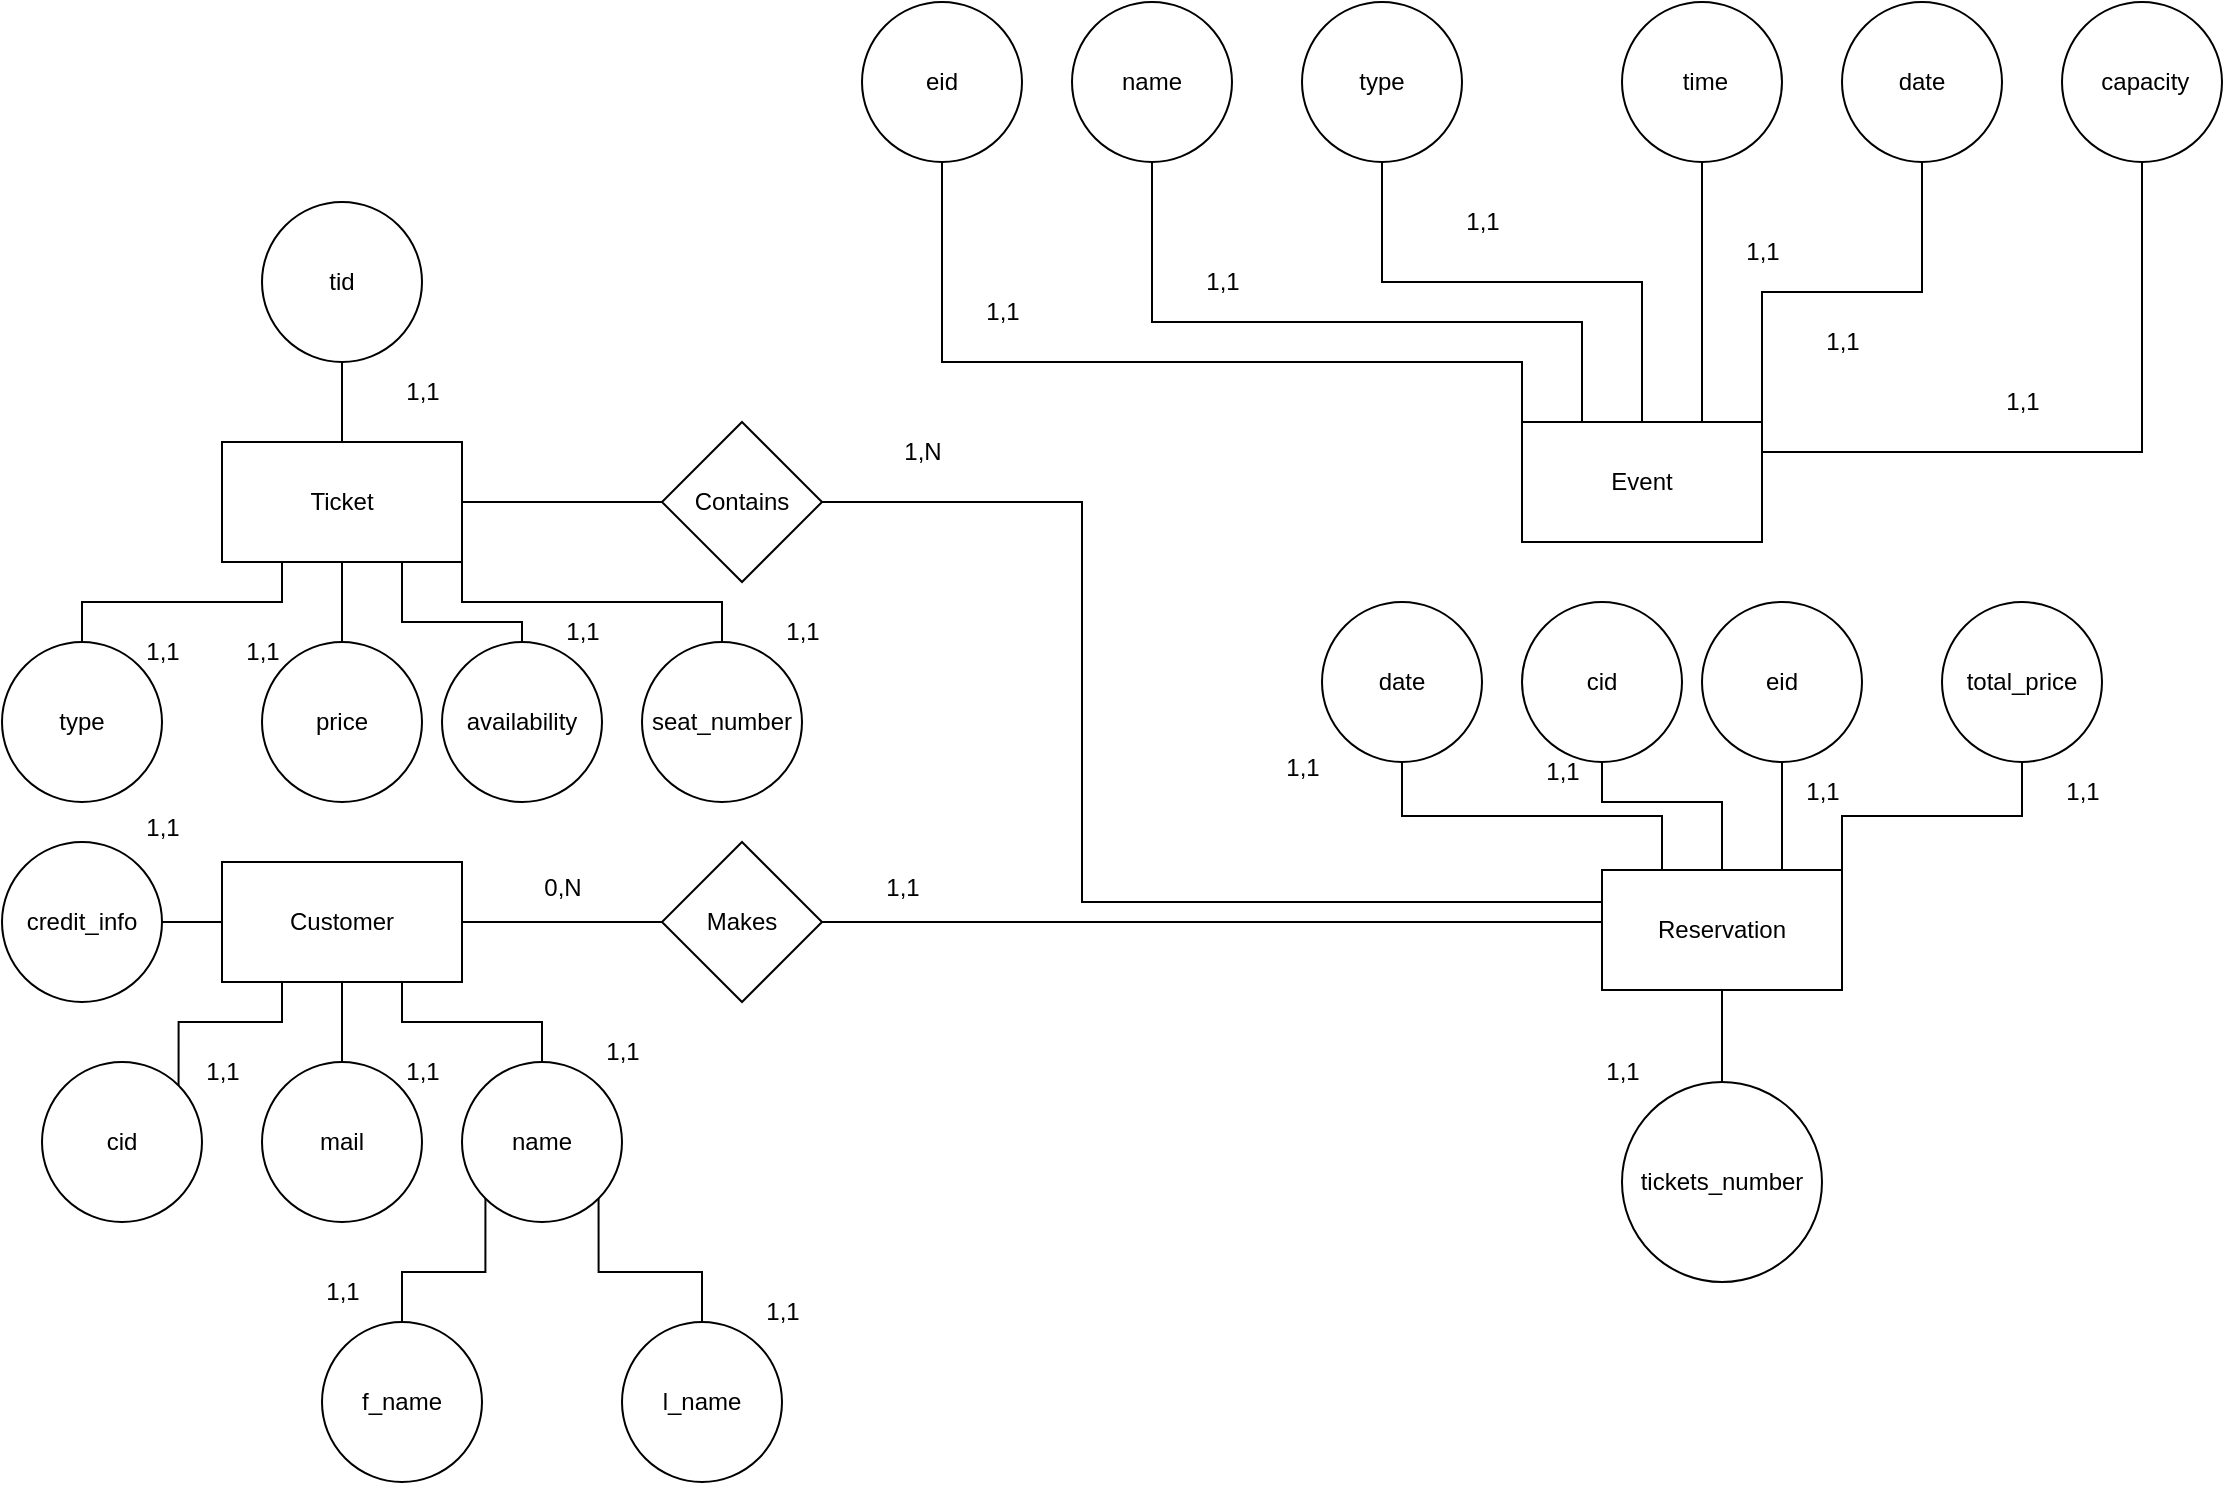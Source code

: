 <mxfile version="24.8.3">
  <diagram name="Page-1" id="lSfYvXwJJSKiwprr-NW_">
    <mxGraphModel dx="1313" dy="1472" grid="1" gridSize="10" guides="1" tooltips="1" connect="1" arrows="1" fold="1" page="1" pageScale="1" pageWidth="1169" pageHeight="827" math="0" shadow="0">
      <root>
        <mxCell id="0" />
        <mxCell id="1" parent="0" />
        <mxCell id="uk5T1yYV-4vCUlkxO84s-7" style="edgeStyle=orthogonalEdgeStyle;rounded=0;orthogonalLoop=1;jettySize=auto;html=1;exitX=0;exitY=0.5;exitDx=0;exitDy=0;entryX=1;entryY=0.5;entryDx=0;entryDy=0;endArrow=none;endFill=0;" parent="1" source="uk5T1yYV-4vCUlkxO84s-1" target="uk5T1yYV-4vCUlkxO84s-5" edge="1">
          <mxGeometry relative="1" as="geometry">
            <Array as="points">
              <mxPoint x="810" y="370" />
              <mxPoint x="550" y="370" />
              <mxPoint x="550" y="170" />
            </Array>
          </mxGeometry>
        </mxCell>
        <mxCell id="uk5T1yYV-4vCUlkxO84s-41" style="edgeStyle=orthogonalEdgeStyle;rounded=0;orthogonalLoop=1;jettySize=auto;html=1;exitX=0.5;exitY=1;exitDx=0;exitDy=0;entryX=0.5;entryY=0;entryDx=0;entryDy=0;endArrow=none;endFill=0;" parent="1" source="uk5T1yYV-4vCUlkxO84s-1" target="uk5T1yYV-4vCUlkxO84s-40" edge="1">
          <mxGeometry relative="1" as="geometry" />
        </mxCell>
        <mxCell id="uk5T1yYV-4vCUlkxO84s-1" value="Reservation" style="rounded=0;whiteSpace=wrap;html=1;" parent="1" vertex="1">
          <mxGeometry x="810" y="354" width="120" height="60" as="geometry" />
        </mxCell>
        <mxCell id="uk5T1yYV-4vCUlkxO84s-9" value="" style="edgeStyle=orthogonalEdgeStyle;rounded=0;orthogonalLoop=1;jettySize=auto;html=1;endArrow=none;endFill=0;" parent="1" source="uk5T1yYV-4vCUlkxO84s-2" target="uk5T1yYV-4vCUlkxO84s-8" edge="1">
          <mxGeometry relative="1" as="geometry" />
        </mxCell>
        <mxCell id="uk5T1yYV-4vCUlkxO84s-65" style="edgeStyle=orthogonalEdgeStyle;rounded=0;orthogonalLoop=1;jettySize=auto;html=1;exitX=0;exitY=0.5;exitDx=0;exitDy=0;entryX=1;entryY=0.5;entryDx=0;entryDy=0;endArrow=none;endFill=0;" parent="1" source="uk5T1yYV-4vCUlkxO84s-2" target="uk5T1yYV-4vCUlkxO84s-61" edge="1">
          <mxGeometry relative="1" as="geometry" />
        </mxCell>
        <mxCell id="uk5T1yYV-4vCUlkxO84s-66" style="edgeStyle=orthogonalEdgeStyle;rounded=0;orthogonalLoop=1;jettySize=auto;html=1;exitX=0.25;exitY=1;exitDx=0;exitDy=0;entryX=1;entryY=0;entryDx=0;entryDy=0;endArrow=none;endFill=0;" parent="1" source="uk5T1yYV-4vCUlkxO84s-2" target="uk5T1yYV-4vCUlkxO84s-60" edge="1">
          <mxGeometry relative="1" as="geometry" />
        </mxCell>
        <mxCell id="uk5T1yYV-4vCUlkxO84s-67" style="edgeStyle=orthogonalEdgeStyle;rounded=0;orthogonalLoop=1;jettySize=auto;html=1;exitX=0.5;exitY=1;exitDx=0;exitDy=0;entryX=0.5;entryY=0;entryDx=0;entryDy=0;endArrow=none;endFill=0;" parent="1" source="uk5T1yYV-4vCUlkxO84s-2" target="uk5T1yYV-4vCUlkxO84s-59" edge="1">
          <mxGeometry relative="1" as="geometry" />
        </mxCell>
        <mxCell id="uk5T1yYV-4vCUlkxO84s-68" style="edgeStyle=orthogonalEdgeStyle;rounded=0;orthogonalLoop=1;jettySize=auto;html=1;exitX=0.75;exitY=1;exitDx=0;exitDy=0;entryX=0.5;entryY=0;entryDx=0;entryDy=0;endArrow=none;endFill=0;" parent="1" source="uk5T1yYV-4vCUlkxO84s-2" target="uk5T1yYV-4vCUlkxO84s-64" edge="1">
          <mxGeometry relative="1" as="geometry" />
        </mxCell>
        <mxCell id="uk5T1yYV-4vCUlkxO84s-2" value="Customer" style="rounded=0;whiteSpace=wrap;html=1;" parent="1" vertex="1">
          <mxGeometry x="120" y="350" width="120" height="60" as="geometry" />
        </mxCell>
        <mxCell id="uk5T1yYV-4vCUlkxO84s-3" value="Event" style="rounded=0;whiteSpace=wrap;html=1;" parent="1" vertex="1">
          <mxGeometry x="770" y="130" width="120" height="60" as="geometry" />
        </mxCell>
        <mxCell id="uk5T1yYV-4vCUlkxO84s-6" value="" style="edgeStyle=orthogonalEdgeStyle;rounded=0;orthogonalLoop=1;jettySize=auto;html=1;endArrow=none;endFill=0;" parent="1" source="uk5T1yYV-4vCUlkxO84s-4" target="uk5T1yYV-4vCUlkxO84s-5" edge="1">
          <mxGeometry relative="1" as="geometry" />
        </mxCell>
        <mxCell id="uk5T1yYV-4vCUlkxO84s-47" value="" style="edgeStyle=orthogonalEdgeStyle;rounded=0;orthogonalLoop=1;jettySize=auto;html=1;endArrow=none;endFill=0;" parent="1" source="uk5T1yYV-4vCUlkxO84s-4" target="uk5T1yYV-4vCUlkxO84s-46" edge="1">
          <mxGeometry relative="1" as="geometry" />
        </mxCell>
        <mxCell id="uk5T1yYV-4vCUlkxO84s-54" style="edgeStyle=orthogonalEdgeStyle;rounded=0;orthogonalLoop=1;jettySize=auto;html=1;exitX=0.25;exitY=1;exitDx=0;exitDy=0;entryX=0.5;entryY=0;entryDx=0;entryDy=0;endArrow=none;endFill=0;" parent="1" source="uk5T1yYV-4vCUlkxO84s-4" target="uk5T1yYV-4vCUlkxO84s-53" edge="1">
          <mxGeometry relative="1" as="geometry">
            <Array as="points">
              <mxPoint x="150" y="220" />
              <mxPoint x="50" y="220" />
            </Array>
          </mxGeometry>
        </mxCell>
        <mxCell id="uk5T1yYV-4vCUlkxO84s-55" style="edgeStyle=orthogonalEdgeStyle;rounded=0;orthogonalLoop=1;jettySize=auto;html=1;exitX=0.5;exitY=1;exitDx=0;exitDy=0;endArrow=none;endFill=0;" parent="1" source="uk5T1yYV-4vCUlkxO84s-4" target="uk5T1yYV-4vCUlkxO84s-52" edge="1">
          <mxGeometry relative="1" as="geometry" />
        </mxCell>
        <mxCell id="uk5T1yYV-4vCUlkxO84s-56" style="edgeStyle=orthogonalEdgeStyle;rounded=0;orthogonalLoop=1;jettySize=auto;html=1;exitX=0.75;exitY=1;exitDx=0;exitDy=0;entryX=0.5;entryY=0;entryDx=0;entryDy=0;endArrow=none;endFill=0;" parent="1" source="uk5T1yYV-4vCUlkxO84s-4" target="uk5T1yYV-4vCUlkxO84s-51" edge="1">
          <mxGeometry relative="1" as="geometry">
            <Array as="points">
              <mxPoint x="210" y="230" />
              <mxPoint x="270" y="230" />
            </Array>
          </mxGeometry>
        </mxCell>
        <mxCell id="uk5T1yYV-4vCUlkxO84s-73" style="edgeStyle=orthogonalEdgeStyle;rounded=0;orthogonalLoop=1;jettySize=auto;html=1;exitX=1;exitY=0.75;exitDx=0;exitDy=0;endArrow=none;endFill=0;" parent="1" source="uk5T1yYV-4vCUlkxO84s-4" target="uk5T1yYV-4vCUlkxO84s-50" edge="1">
          <mxGeometry relative="1" as="geometry">
            <Array as="points">
              <mxPoint x="240" y="220" />
              <mxPoint x="370" y="220" />
            </Array>
          </mxGeometry>
        </mxCell>
        <mxCell id="uk5T1yYV-4vCUlkxO84s-4" value="Ticket" style="rounded=0;whiteSpace=wrap;html=1;" parent="1" vertex="1">
          <mxGeometry x="120" y="140" width="120" height="60" as="geometry" />
        </mxCell>
        <mxCell id="uk5T1yYV-4vCUlkxO84s-5" value="Contains" style="rhombus;whiteSpace=wrap;html=1;rounded=0;" parent="1" vertex="1">
          <mxGeometry x="340" y="130" width="80" height="80" as="geometry" />
        </mxCell>
        <mxCell id="uk5T1yYV-4vCUlkxO84s-11" style="edgeStyle=orthogonalEdgeStyle;rounded=0;orthogonalLoop=1;jettySize=auto;html=1;exitX=1;exitY=0.5;exitDx=0;exitDy=0;entryX=0;entryY=0.5;entryDx=0;entryDy=0;endArrow=none;endFill=0;" parent="1" source="uk5T1yYV-4vCUlkxO84s-8" target="uk5T1yYV-4vCUlkxO84s-1" edge="1">
          <mxGeometry relative="1" as="geometry">
            <Array as="points">
              <mxPoint x="810" y="380" />
            </Array>
          </mxGeometry>
        </mxCell>
        <mxCell id="uk5T1yYV-4vCUlkxO84s-8" value="Makes" style="rhombus;whiteSpace=wrap;html=1;rounded=0;" parent="1" vertex="1">
          <mxGeometry x="340" y="340" width="80" height="80" as="geometry" />
        </mxCell>
        <mxCell id="uk5T1yYV-4vCUlkxO84s-14" value="1,1" style="text;html=1;align=center;verticalAlign=middle;resizable=0;points=[];autosize=1;strokeColor=none;fillColor=none;" parent="1" vertex="1">
          <mxGeometry x="70" y="318" width="40" height="30" as="geometry" />
        </mxCell>
        <mxCell id="uk5T1yYV-4vCUlkxO84s-15" value="1,N" style="text;html=1;align=center;verticalAlign=middle;resizable=0;points=[];autosize=1;strokeColor=none;fillColor=none;" parent="1" vertex="1">
          <mxGeometry x="450" y="130" width="40" height="30" as="geometry" />
        </mxCell>
        <mxCell id="uk5T1yYV-4vCUlkxO84s-16" value="0,N" style="text;html=1;align=center;verticalAlign=middle;resizable=0;points=[];autosize=1;strokeColor=none;fillColor=none;" parent="1" vertex="1">
          <mxGeometry x="270" y="348" width="40" height="30" as="geometry" />
        </mxCell>
        <mxCell id="uk5T1yYV-4vCUlkxO84s-17" value="1,1" style="text;html=1;align=center;verticalAlign=middle;resizable=0;points=[];autosize=1;strokeColor=none;fillColor=none;" parent="1" vertex="1">
          <mxGeometry x="440" y="348" width="40" height="30" as="geometry" />
        </mxCell>
        <mxCell id="uk5T1yYV-4vCUlkxO84s-27" style="edgeStyle=orthogonalEdgeStyle;rounded=0;orthogonalLoop=1;jettySize=auto;html=1;exitX=0.5;exitY=1;exitDx=0;exitDy=0;entryX=0;entryY=0;entryDx=0;entryDy=0;endArrow=none;endFill=0;" parent="1" source="uk5T1yYV-4vCUlkxO84s-18" target="uk5T1yYV-4vCUlkxO84s-3" edge="1">
          <mxGeometry relative="1" as="geometry">
            <Array as="points">
              <mxPoint x="480" y="100" />
              <mxPoint x="770" y="100" />
            </Array>
          </mxGeometry>
        </mxCell>
        <mxCell id="uk5T1yYV-4vCUlkxO84s-18" value="eid" style="ellipse;whiteSpace=wrap;html=1;rounded=0;" parent="1" vertex="1">
          <mxGeometry x="440" y="-80" width="80" height="80" as="geometry" />
        </mxCell>
        <mxCell id="uk5T1yYV-4vCUlkxO84s-28" style="edgeStyle=orthogonalEdgeStyle;rounded=0;orthogonalLoop=1;jettySize=auto;html=1;exitX=0.5;exitY=1;exitDx=0;exitDy=0;entryX=0.25;entryY=0;entryDx=0;entryDy=0;endArrow=none;endFill=0;" parent="1" source="uk5T1yYV-4vCUlkxO84s-21" target="uk5T1yYV-4vCUlkxO84s-3" edge="1">
          <mxGeometry relative="1" as="geometry">
            <Array as="points">
              <mxPoint x="585" y="80" />
              <mxPoint x="800" y="80" />
            </Array>
          </mxGeometry>
        </mxCell>
        <mxCell id="uk5T1yYV-4vCUlkxO84s-21" value="name" style="ellipse;whiteSpace=wrap;html=1;rounded=0;" parent="1" vertex="1">
          <mxGeometry x="545" y="-80" width="80" height="80" as="geometry" />
        </mxCell>
        <mxCell id="uk5T1yYV-4vCUlkxO84s-32" style="edgeStyle=orthogonalEdgeStyle;rounded=0;orthogonalLoop=1;jettySize=auto;html=1;exitX=0.5;exitY=1;exitDx=0;exitDy=0;entryX=1;entryY=0.25;entryDx=0;entryDy=0;endArrow=none;endFill=0;" parent="1" source="uk5T1yYV-4vCUlkxO84s-23" target="uk5T1yYV-4vCUlkxO84s-3" edge="1">
          <mxGeometry relative="1" as="geometry" />
        </mxCell>
        <mxCell id="uk5T1yYV-4vCUlkxO84s-23" value="&amp;nbsp;capacity" style="ellipse;whiteSpace=wrap;html=1;aspect=fixed;" parent="1" vertex="1">
          <mxGeometry x="1040" y="-80" width="80" height="80" as="geometry" />
        </mxCell>
        <mxCell id="uk5T1yYV-4vCUlkxO84s-31" style="edgeStyle=orthogonalEdgeStyle;rounded=0;orthogonalLoop=1;jettySize=auto;html=1;exitX=0.5;exitY=1;exitDx=0;exitDy=0;entryX=1;entryY=0;entryDx=0;entryDy=0;endArrow=none;endFill=0;" parent="1" source="uk5T1yYV-4vCUlkxO84s-24" target="uk5T1yYV-4vCUlkxO84s-3" edge="1">
          <mxGeometry relative="1" as="geometry" />
        </mxCell>
        <mxCell id="uk5T1yYV-4vCUlkxO84s-24" value="date" style="ellipse;whiteSpace=wrap;html=1;aspect=fixed;" parent="1" vertex="1">
          <mxGeometry x="930" y="-80" width="80" height="80" as="geometry" />
        </mxCell>
        <mxCell id="uk5T1yYV-4vCUlkxO84s-29" style="edgeStyle=orthogonalEdgeStyle;rounded=0;orthogonalLoop=1;jettySize=auto;html=1;exitX=0.5;exitY=1;exitDx=0;exitDy=0;entryX=0.5;entryY=0;entryDx=0;entryDy=0;endArrow=none;endFill=0;" parent="1" source="uk5T1yYV-4vCUlkxO84s-25" target="uk5T1yYV-4vCUlkxO84s-3" edge="1">
          <mxGeometry relative="1" as="geometry">
            <Array as="points">
              <mxPoint x="700" y="60" />
              <mxPoint x="830" y="60" />
            </Array>
          </mxGeometry>
        </mxCell>
        <mxCell id="uk5T1yYV-4vCUlkxO84s-25" value="type" style="ellipse;whiteSpace=wrap;html=1;aspect=fixed;" parent="1" vertex="1">
          <mxGeometry x="660" y="-80" width="80" height="80" as="geometry" />
        </mxCell>
        <mxCell id="uk5T1yYV-4vCUlkxO84s-30" style="edgeStyle=orthogonalEdgeStyle;rounded=0;orthogonalLoop=1;jettySize=auto;html=1;exitX=0.5;exitY=1;exitDx=0;exitDy=0;entryX=0.75;entryY=0;entryDx=0;entryDy=0;endArrow=none;endFill=0;" parent="1" source="uk5T1yYV-4vCUlkxO84s-26" target="uk5T1yYV-4vCUlkxO84s-3" edge="1">
          <mxGeometry relative="1" as="geometry">
            <Array as="points">
              <mxPoint x="860" />
            </Array>
          </mxGeometry>
        </mxCell>
        <mxCell id="uk5T1yYV-4vCUlkxO84s-26" value="&amp;nbsp;time" style="ellipse;whiteSpace=wrap;html=1;aspect=fixed;" parent="1" vertex="1">
          <mxGeometry x="820" y="-80" width="80" height="80" as="geometry" />
        </mxCell>
        <mxCell id="uk5T1yYV-4vCUlkxO84s-42" style="edgeStyle=orthogonalEdgeStyle;rounded=0;orthogonalLoop=1;jettySize=auto;html=1;exitX=0.5;exitY=1;exitDx=0;exitDy=0;entryX=0.25;entryY=0;entryDx=0;entryDy=0;endArrow=none;endFill=0;" parent="1" source="uk5T1yYV-4vCUlkxO84s-33" target="uk5T1yYV-4vCUlkxO84s-1" edge="1">
          <mxGeometry relative="1" as="geometry" />
        </mxCell>
        <mxCell id="uk5T1yYV-4vCUlkxO84s-33" value="date" style="ellipse;whiteSpace=wrap;html=1;rounded=0;" parent="1" vertex="1">
          <mxGeometry x="670" y="220" width="80" height="80" as="geometry" />
        </mxCell>
        <mxCell id="uk5T1yYV-4vCUlkxO84s-44" style="edgeStyle=orthogonalEdgeStyle;rounded=0;orthogonalLoop=1;jettySize=auto;html=1;exitX=0.5;exitY=1;exitDx=0;exitDy=0;entryX=0.75;entryY=0;entryDx=0;entryDy=0;endArrow=none;endFill=0;" parent="1" source="uk5T1yYV-4vCUlkxO84s-35" target="uk5T1yYV-4vCUlkxO84s-1" edge="1">
          <mxGeometry relative="1" as="geometry" />
        </mxCell>
        <mxCell id="uk5T1yYV-4vCUlkxO84s-35" value="eid" style="ellipse;whiteSpace=wrap;html=1;rounded=0;" parent="1" vertex="1">
          <mxGeometry x="860" y="220" width="80" height="80" as="geometry" />
        </mxCell>
        <mxCell id="uk5T1yYV-4vCUlkxO84s-43" style="edgeStyle=orthogonalEdgeStyle;rounded=0;orthogonalLoop=1;jettySize=auto;html=1;exitX=0.5;exitY=1;exitDx=0;exitDy=0;entryX=0.5;entryY=0;entryDx=0;entryDy=0;endArrow=none;endFill=0;" parent="1" source="uk5T1yYV-4vCUlkxO84s-37" target="uk5T1yYV-4vCUlkxO84s-1" edge="1">
          <mxGeometry relative="1" as="geometry">
            <Array as="points">
              <mxPoint x="810" y="320" />
              <mxPoint x="870" y="320" />
            </Array>
          </mxGeometry>
        </mxCell>
        <mxCell id="uk5T1yYV-4vCUlkxO84s-37" value="cid" style="ellipse;whiteSpace=wrap;html=1;rounded=0;" parent="1" vertex="1">
          <mxGeometry x="770" y="220" width="80" height="80" as="geometry" />
        </mxCell>
        <mxCell id="uk5T1yYV-4vCUlkxO84s-45" style="edgeStyle=orthogonalEdgeStyle;rounded=0;orthogonalLoop=1;jettySize=auto;html=1;exitX=0.5;exitY=1;exitDx=0;exitDy=0;entryX=1;entryY=0;entryDx=0;entryDy=0;endArrow=none;endFill=0;" parent="1" source="uk5T1yYV-4vCUlkxO84s-39" target="uk5T1yYV-4vCUlkxO84s-1" edge="1">
          <mxGeometry relative="1" as="geometry" />
        </mxCell>
        <mxCell id="uk5T1yYV-4vCUlkxO84s-39" value="total_price" style="ellipse;whiteSpace=wrap;html=1;aspect=fixed;" parent="1" vertex="1">
          <mxGeometry x="980" y="220" width="80" height="80" as="geometry" />
        </mxCell>
        <mxCell id="uk5T1yYV-4vCUlkxO84s-40" value="tickets_number" style="ellipse;whiteSpace=wrap;html=1;aspect=fixed;" parent="1" vertex="1">
          <mxGeometry x="820" y="460" width="100" height="100" as="geometry" />
        </mxCell>
        <mxCell id="uk5T1yYV-4vCUlkxO84s-46" value="tid" style="ellipse;whiteSpace=wrap;html=1;rounded=0;" parent="1" vertex="1">
          <mxGeometry x="140" y="20" width="80" height="80" as="geometry" />
        </mxCell>
        <mxCell id="uk5T1yYV-4vCUlkxO84s-50" value="seat_number" style="ellipse;whiteSpace=wrap;html=1;aspect=fixed;" parent="1" vertex="1">
          <mxGeometry x="330" y="240" width="80" height="80" as="geometry" />
        </mxCell>
        <mxCell id="uk5T1yYV-4vCUlkxO84s-51" value="availability" style="ellipse;whiteSpace=wrap;html=1;aspect=fixed;" parent="1" vertex="1">
          <mxGeometry x="230" y="240" width="80" height="80" as="geometry" />
        </mxCell>
        <mxCell id="uk5T1yYV-4vCUlkxO84s-52" value="price" style="ellipse;whiteSpace=wrap;html=1;aspect=fixed;" parent="1" vertex="1">
          <mxGeometry x="140" y="240" width="80" height="80" as="geometry" />
        </mxCell>
        <mxCell id="uk5T1yYV-4vCUlkxO84s-53" value="type" style="ellipse;whiteSpace=wrap;html=1;aspect=fixed;" parent="1" vertex="1">
          <mxGeometry x="10" y="240" width="80" height="80" as="geometry" />
        </mxCell>
        <mxCell id="uk5T1yYV-4vCUlkxO84s-59" value="mail" style="ellipse;whiteSpace=wrap;html=1;aspect=fixed;" parent="1" vertex="1">
          <mxGeometry x="140" y="450" width="80" height="80" as="geometry" />
        </mxCell>
        <mxCell id="uk5T1yYV-4vCUlkxO84s-60" value="cid" style="ellipse;whiteSpace=wrap;html=1;aspect=fixed;" parent="1" vertex="1">
          <mxGeometry x="30" y="450" width="80" height="80" as="geometry" />
        </mxCell>
        <mxCell id="uk5T1yYV-4vCUlkxO84s-61" value="credit_info" style="ellipse;whiteSpace=wrap;html=1;aspect=fixed;" parent="1" vertex="1">
          <mxGeometry x="10" y="340" width="80" height="80" as="geometry" />
        </mxCell>
        <mxCell id="uk5T1yYV-4vCUlkxO84s-62" value="l_name" style="ellipse;whiteSpace=wrap;html=1;aspect=fixed;" parent="1" vertex="1">
          <mxGeometry x="320" y="580" width="80" height="80" as="geometry" />
        </mxCell>
        <mxCell id="uk5T1yYV-4vCUlkxO84s-63" value="f_name" style="ellipse;whiteSpace=wrap;html=1;aspect=fixed;" parent="1" vertex="1">
          <mxGeometry x="170" y="580" width="80" height="80" as="geometry" />
        </mxCell>
        <mxCell id="uk5T1yYV-4vCUlkxO84s-70" style="edgeStyle=orthogonalEdgeStyle;rounded=0;orthogonalLoop=1;jettySize=auto;html=1;exitX=0;exitY=1;exitDx=0;exitDy=0;entryX=0.5;entryY=0;entryDx=0;entryDy=0;endArrow=none;endFill=0;" parent="1" source="uk5T1yYV-4vCUlkxO84s-64" target="uk5T1yYV-4vCUlkxO84s-63" edge="1">
          <mxGeometry relative="1" as="geometry" />
        </mxCell>
        <mxCell id="uk5T1yYV-4vCUlkxO84s-71" style="edgeStyle=orthogonalEdgeStyle;rounded=0;orthogonalLoop=1;jettySize=auto;html=1;exitX=1;exitY=1;exitDx=0;exitDy=0;entryX=0.5;entryY=0;entryDx=0;entryDy=0;endArrow=none;endFill=0;" parent="1" source="uk5T1yYV-4vCUlkxO84s-64" target="uk5T1yYV-4vCUlkxO84s-62" edge="1">
          <mxGeometry relative="1" as="geometry" />
        </mxCell>
        <mxCell id="uk5T1yYV-4vCUlkxO84s-64" value="name" style="ellipse;whiteSpace=wrap;html=1;aspect=fixed;" parent="1" vertex="1">
          <mxGeometry x="240" y="450" width="80" height="80" as="geometry" />
        </mxCell>
        <mxCell id="biB-jp_Qq15eVGGiDJQu-1" value="1,1" style="text;html=1;align=center;verticalAlign=middle;resizable=0;points=[];autosize=1;strokeColor=none;fillColor=none;" vertex="1" parent="1">
          <mxGeometry x="200" y="100" width="40" height="30" as="geometry" />
        </mxCell>
        <mxCell id="biB-jp_Qq15eVGGiDJQu-2" value="1,1" style="text;html=1;align=center;verticalAlign=middle;resizable=0;points=[];autosize=1;strokeColor=none;fillColor=none;" vertex="1" parent="1">
          <mxGeometry x="70" y="230" width="40" height="30" as="geometry" />
        </mxCell>
        <mxCell id="biB-jp_Qq15eVGGiDJQu-3" value="1,1" style="text;html=1;align=center;verticalAlign=middle;resizable=0;points=[];autosize=1;strokeColor=none;fillColor=none;" vertex="1" parent="1">
          <mxGeometry x="390" y="220" width="40" height="30" as="geometry" />
        </mxCell>
        <mxCell id="biB-jp_Qq15eVGGiDJQu-4" value="1,1" style="text;html=1;align=center;verticalAlign=middle;resizable=0;points=[];autosize=1;strokeColor=none;fillColor=none;" vertex="1" parent="1">
          <mxGeometry x="120" y="230" width="40" height="30" as="geometry" />
        </mxCell>
        <mxCell id="biB-jp_Qq15eVGGiDJQu-5" value="1,1" style="text;html=1;align=center;verticalAlign=middle;resizable=0;points=[];autosize=1;strokeColor=none;fillColor=none;" vertex="1" parent="1">
          <mxGeometry x="300" y="430" width="40" height="30" as="geometry" />
        </mxCell>
        <mxCell id="biB-jp_Qq15eVGGiDJQu-6" value="1,1" style="text;html=1;align=center;verticalAlign=middle;resizable=0;points=[];autosize=1;strokeColor=none;fillColor=none;" vertex="1" parent="1">
          <mxGeometry x="280" y="220" width="40" height="30" as="geometry" />
        </mxCell>
        <mxCell id="biB-jp_Qq15eVGGiDJQu-7" value="1,1" style="text;html=1;align=center;verticalAlign=middle;resizable=0;points=[];autosize=1;strokeColor=none;fillColor=none;" vertex="1" parent="1">
          <mxGeometry x="160" y="550" width="40" height="30" as="geometry" />
        </mxCell>
        <mxCell id="biB-jp_Qq15eVGGiDJQu-8" value="1,1" style="text;html=1;align=center;verticalAlign=middle;resizable=0;points=[];autosize=1;strokeColor=none;fillColor=none;" vertex="1" parent="1">
          <mxGeometry x="380" y="560" width="40" height="30" as="geometry" />
        </mxCell>
        <mxCell id="biB-jp_Qq15eVGGiDJQu-9" value="1,1" style="text;html=1;align=center;verticalAlign=middle;resizable=0;points=[];autosize=1;strokeColor=none;fillColor=none;" vertex="1" parent="1">
          <mxGeometry x="100" y="440" width="40" height="30" as="geometry" />
        </mxCell>
        <mxCell id="biB-jp_Qq15eVGGiDJQu-10" value="1,1" style="text;html=1;align=center;verticalAlign=middle;resizable=0;points=[];autosize=1;strokeColor=none;fillColor=none;" vertex="1" parent="1">
          <mxGeometry x="200" y="440" width="40" height="30" as="geometry" />
        </mxCell>
        <mxCell id="biB-jp_Qq15eVGGiDJQu-11" value="1,1" style="text;html=1;align=center;verticalAlign=middle;resizable=0;points=[];autosize=1;strokeColor=none;fillColor=none;" vertex="1" parent="1">
          <mxGeometry x="730" y="15" width="40" height="30" as="geometry" />
        </mxCell>
        <mxCell id="biB-jp_Qq15eVGGiDJQu-12" value="1,1" style="text;html=1;align=center;verticalAlign=middle;resizable=0;points=[];autosize=1;strokeColor=none;fillColor=none;" vertex="1" parent="1">
          <mxGeometry x="600" y="45" width="40" height="30" as="geometry" />
        </mxCell>
        <mxCell id="biB-jp_Qq15eVGGiDJQu-13" value="1,1" style="text;html=1;align=center;verticalAlign=middle;resizable=0;points=[];autosize=1;strokeColor=none;fillColor=none;" vertex="1" parent="1">
          <mxGeometry x="490" y="60" width="40" height="30" as="geometry" />
        </mxCell>
        <mxCell id="biB-jp_Qq15eVGGiDJQu-14" value="1,1" style="text;html=1;align=center;verticalAlign=middle;resizable=0;points=[];autosize=1;strokeColor=none;fillColor=none;" vertex="1" parent="1">
          <mxGeometry x="1030" y="300" width="40" height="30" as="geometry" />
        </mxCell>
        <mxCell id="biB-jp_Qq15eVGGiDJQu-15" value="1,1" style="text;html=1;align=center;verticalAlign=middle;resizable=0;points=[];autosize=1;strokeColor=none;fillColor=none;" vertex="1" parent="1">
          <mxGeometry x="900" y="300" width="40" height="30" as="geometry" />
        </mxCell>
        <mxCell id="biB-jp_Qq15eVGGiDJQu-16" value="1,1" style="text;html=1;align=center;verticalAlign=middle;resizable=0;points=[];autosize=1;strokeColor=none;fillColor=none;" vertex="1" parent="1">
          <mxGeometry x="770" y="290" width="40" height="30" as="geometry" />
        </mxCell>
        <mxCell id="biB-jp_Qq15eVGGiDJQu-17" value="1,1" style="text;html=1;align=center;verticalAlign=middle;resizable=0;points=[];autosize=1;strokeColor=none;fillColor=none;" vertex="1" parent="1">
          <mxGeometry x="640" y="288" width="40" height="30" as="geometry" />
        </mxCell>
        <mxCell id="biB-jp_Qq15eVGGiDJQu-18" value="1,1" style="text;html=1;align=center;verticalAlign=middle;resizable=0;points=[];autosize=1;strokeColor=none;fillColor=none;" vertex="1" parent="1">
          <mxGeometry x="800" y="440" width="40" height="30" as="geometry" />
        </mxCell>
        <mxCell id="biB-jp_Qq15eVGGiDJQu-19" value="1,1" style="text;html=1;align=center;verticalAlign=middle;resizable=0;points=[];autosize=1;strokeColor=none;fillColor=none;" vertex="1" parent="1">
          <mxGeometry x="910" y="75" width="40" height="30" as="geometry" />
        </mxCell>
        <mxCell id="biB-jp_Qq15eVGGiDJQu-20" value="1,1" style="text;html=1;align=center;verticalAlign=middle;resizable=0;points=[];autosize=1;strokeColor=none;fillColor=none;" vertex="1" parent="1">
          <mxGeometry x="870" y="30" width="40" height="30" as="geometry" />
        </mxCell>
        <mxCell id="biB-jp_Qq15eVGGiDJQu-21" value="1,1" style="text;html=1;align=center;verticalAlign=middle;resizable=0;points=[];autosize=1;strokeColor=none;fillColor=none;" vertex="1" parent="1">
          <mxGeometry x="1000" y="105" width="40" height="30" as="geometry" />
        </mxCell>
      </root>
    </mxGraphModel>
  </diagram>
</mxfile>
